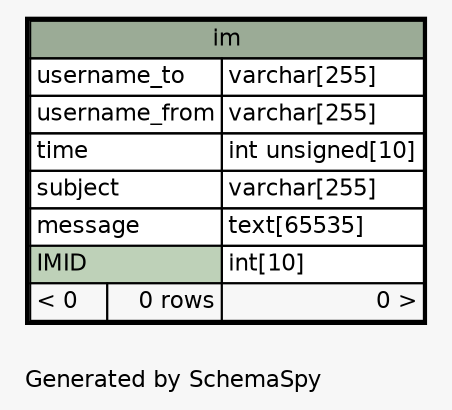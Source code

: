 // dot 2.38.0 on Mac OS X 10.9.4
// SchemaSpy rev 590
digraph "oneDegreeRelationshipsDiagram" {
  graph [
    rankdir="RL"
    bgcolor="#f7f7f7"
    label="\nGenerated by SchemaSpy"
    labeljust="l"
    nodesep="0.18"
    ranksep="0.46"
    fontname="Helvetica"
    fontsize="11"
  ];
  node [
    fontname="Helvetica"
    fontsize="11"
    shape="plaintext"
  ];
  edge [
    arrowsize="0.8"
  ];
  "im" [
    label=<
    <TABLE BORDER="2" CELLBORDER="1" CELLSPACING="0" BGCOLOR="#ffffff">
      <TR><TD COLSPAN="3" BGCOLOR="#9bab96" ALIGN="CENTER">im</TD></TR>
      <TR><TD PORT="username_to" COLSPAN="2" ALIGN="LEFT">username_to</TD><TD PORT="username_to.type" ALIGN="LEFT">varchar[255]</TD></TR>
      <TR><TD PORT="username_from" COLSPAN="2" ALIGN="LEFT">username_from</TD><TD PORT="username_from.type" ALIGN="LEFT">varchar[255]</TD></TR>
      <TR><TD PORT="time" COLSPAN="2" ALIGN="LEFT">time</TD><TD PORT="time.type" ALIGN="LEFT">int unsigned[10]</TD></TR>
      <TR><TD PORT="subject" COLSPAN="2" ALIGN="LEFT">subject</TD><TD PORT="subject.type" ALIGN="LEFT">varchar[255]</TD></TR>
      <TR><TD PORT="message" COLSPAN="2" ALIGN="LEFT">message</TD><TD PORT="message.type" ALIGN="LEFT">text[65535]</TD></TR>
      <TR><TD PORT="IMID" COLSPAN="2" BGCOLOR="#bed1b8" ALIGN="LEFT">IMID</TD><TD PORT="IMID.type" ALIGN="LEFT">int[10]</TD></TR>
      <TR><TD ALIGN="LEFT" BGCOLOR="#f7f7f7">&lt; 0</TD><TD ALIGN="RIGHT" BGCOLOR="#f7f7f7">0 rows</TD><TD ALIGN="RIGHT" BGCOLOR="#f7f7f7">0 &gt;</TD></TR>
    </TABLE>>
    URL="im.html"
    tooltip="im"
  ];
}

